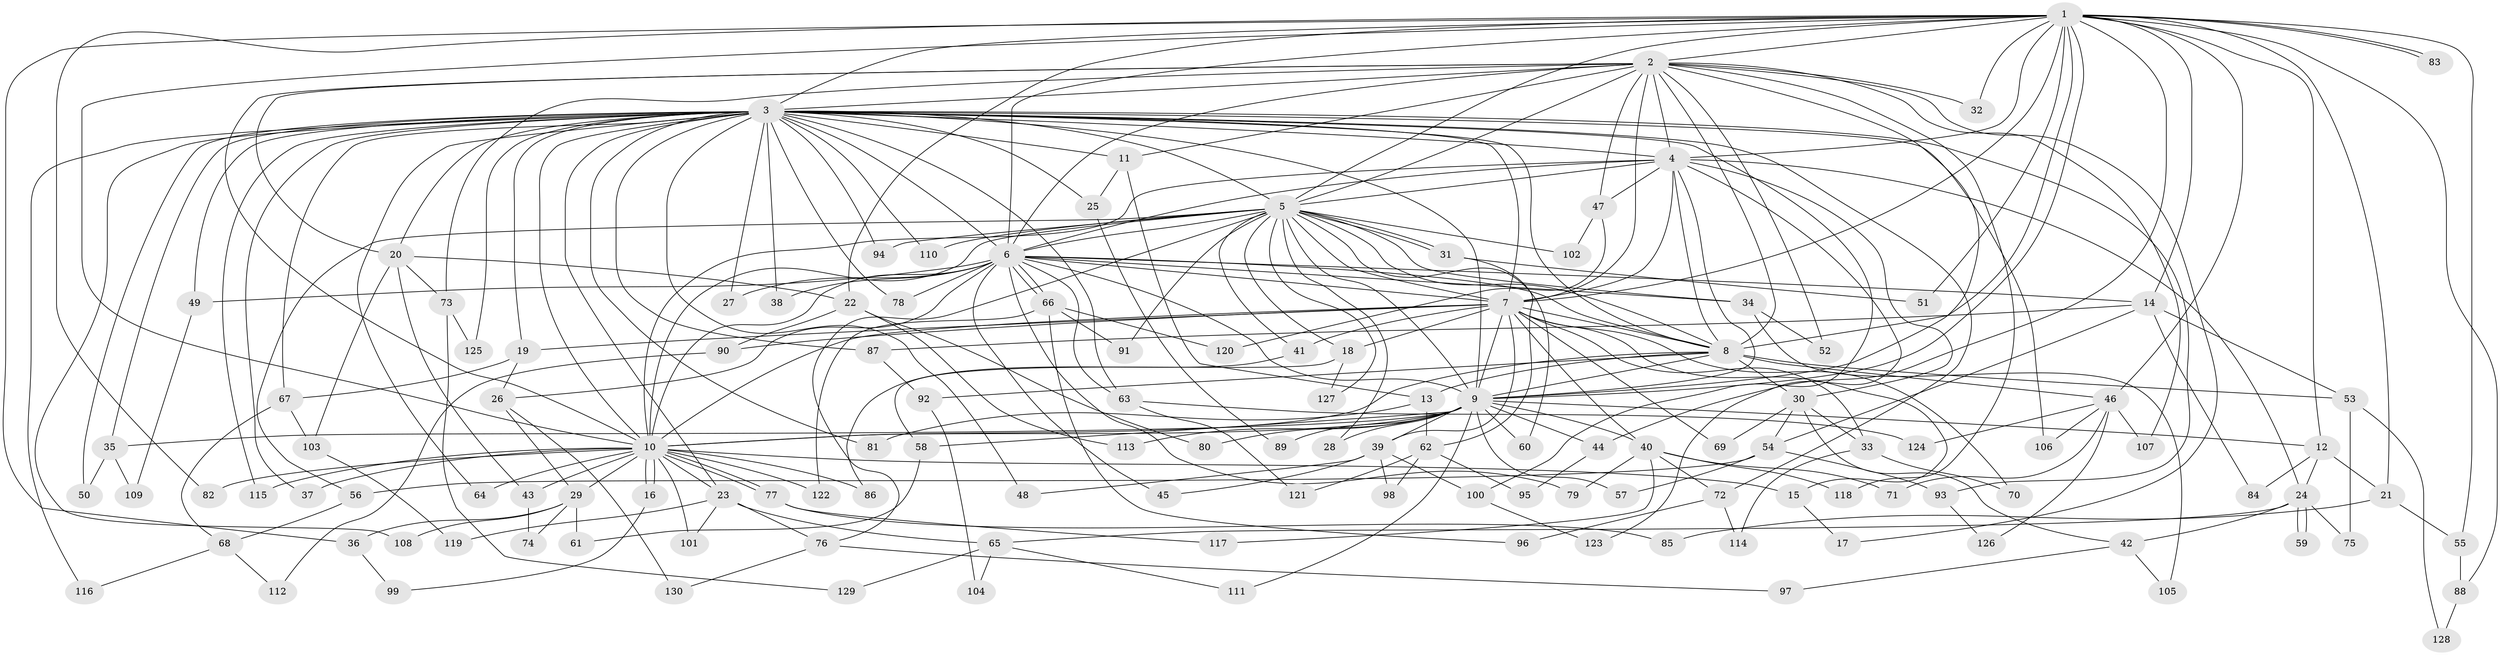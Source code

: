 // coarse degree distribution, {19: 0.010416666666666666, 16: 0.020833333333333332, 35: 0.010416666666666666, 23: 0.010416666666666666, 32: 0.010416666666666666, 13: 0.010416666666666666, 22: 0.010416666666666666, 3: 0.15625, 6: 0.08333333333333333, 7: 0.052083333333333336, 2: 0.46875, 5: 0.041666666666666664, 4: 0.11458333333333333}
// Generated by graph-tools (version 1.1) at 2025/23/03/03/25 07:23:36]
// undirected, 130 vertices, 285 edges
graph export_dot {
graph [start="1"]
  node [color=gray90,style=filled];
  1;
  2;
  3;
  4;
  5;
  6;
  7;
  8;
  9;
  10;
  11;
  12;
  13;
  14;
  15;
  16;
  17;
  18;
  19;
  20;
  21;
  22;
  23;
  24;
  25;
  26;
  27;
  28;
  29;
  30;
  31;
  32;
  33;
  34;
  35;
  36;
  37;
  38;
  39;
  40;
  41;
  42;
  43;
  44;
  45;
  46;
  47;
  48;
  49;
  50;
  51;
  52;
  53;
  54;
  55;
  56;
  57;
  58;
  59;
  60;
  61;
  62;
  63;
  64;
  65;
  66;
  67;
  68;
  69;
  70;
  71;
  72;
  73;
  74;
  75;
  76;
  77;
  78;
  79;
  80;
  81;
  82;
  83;
  84;
  85;
  86;
  87;
  88;
  89;
  90;
  91;
  92;
  93;
  94;
  95;
  96;
  97;
  98;
  99;
  100;
  101;
  102;
  103;
  104;
  105;
  106;
  107;
  108;
  109;
  110;
  111;
  112;
  113;
  114;
  115;
  116;
  117;
  118;
  119;
  120;
  121;
  122;
  123;
  124;
  125;
  126;
  127;
  128;
  129;
  130;
  1 -- 2;
  1 -- 3;
  1 -- 4;
  1 -- 5;
  1 -- 6;
  1 -- 7;
  1 -- 8;
  1 -- 9;
  1 -- 10;
  1 -- 12;
  1 -- 14;
  1 -- 21;
  1 -- 22;
  1 -- 32;
  1 -- 36;
  1 -- 44;
  1 -- 46;
  1 -- 51;
  1 -- 55;
  1 -- 82;
  1 -- 83;
  1 -- 83;
  1 -- 88;
  2 -- 3;
  2 -- 4;
  2 -- 5;
  2 -- 6;
  2 -- 7;
  2 -- 8;
  2 -- 9;
  2 -- 10;
  2 -- 11;
  2 -- 17;
  2 -- 20;
  2 -- 32;
  2 -- 47;
  2 -- 52;
  2 -- 73;
  2 -- 107;
  2 -- 118;
  3 -- 4;
  3 -- 5;
  3 -- 6;
  3 -- 7;
  3 -- 8;
  3 -- 9;
  3 -- 10;
  3 -- 11;
  3 -- 19;
  3 -- 20;
  3 -- 23;
  3 -- 25;
  3 -- 27;
  3 -- 35;
  3 -- 37;
  3 -- 38;
  3 -- 48;
  3 -- 49;
  3 -- 50;
  3 -- 63;
  3 -- 64;
  3 -- 67;
  3 -- 72;
  3 -- 78;
  3 -- 81;
  3 -- 87;
  3 -- 93;
  3 -- 94;
  3 -- 100;
  3 -- 106;
  3 -- 108;
  3 -- 110;
  3 -- 115;
  3 -- 116;
  3 -- 125;
  4 -- 5;
  4 -- 6;
  4 -- 7;
  4 -- 8;
  4 -- 9;
  4 -- 10;
  4 -- 24;
  4 -- 30;
  4 -- 47;
  4 -- 123;
  5 -- 6;
  5 -- 7;
  5 -- 8;
  5 -- 9;
  5 -- 10;
  5 -- 18;
  5 -- 28;
  5 -- 31;
  5 -- 31;
  5 -- 34;
  5 -- 41;
  5 -- 56;
  5 -- 60;
  5 -- 76;
  5 -- 91;
  5 -- 94;
  5 -- 102;
  5 -- 110;
  5 -- 127;
  6 -- 7;
  6 -- 8;
  6 -- 9;
  6 -- 10;
  6 -- 14;
  6 -- 26;
  6 -- 27;
  6 -- 34;
  6 -- 38;
  6 -- 45;
  6 -- 49;
  6 -- 63;
  6 -- 66;
  6 -- 66;
  6 -- 78;
  6 -- 79;
  7 -- 8;
  7 -- 9;
  7 -- 10;
  7 -- 15;
  7 -- 18;
  7 -- 19;
  7 -- 33;
  7 -- 39;
  7 -- 40;
  7 -- 41;
  7 -- 69;
  7 -- 70;
  7 -- 90;
  8 -- 9;
  8 -- 10;
  8 -- 13;
  8 -- 30;
  8 -- 46;
  8 -- 53;
  8 -- 92;
  9 -- 10;
  9 -- 12;
  9 -- 28;
  9 -- 35;
  9 -- 39;
  9 -- 40;
  9 -- 44;
  9 -- 57;
  9 -- 58;
  9 -- 60;
  9 -- 80;
  9 -- 89;
  9 -- 111;
  9 -- 113;
  10 -- 15;
  10 -- 16;
  10 -- 16;
  10 -- 23;
  10 -- 29;
  10 -- 37;
  10 -- 43;
  10 -- 64;
  10 -- 77;
  10 -- 77;
  10 -- 82;
  10 -- 86;
  10 -- 101;
  10 -- 115;
  10 -- 122;
  11 -- 13;
  11 -- 25;
  12 -- 21;
  12 -- 24;
  12 -- 84;
  13 -- 62;
  13 -- 81;
  14 -- 53;
  14 -- 54;
  14 -- 84;
  14 -- 87;
  15 -- 17;
  16 -- 99;
  18 -- 58;
  18 -- 127;
  19 -- 26;
  19 -- 67;
  20 -- 22;
  20 -- 43;
  20 -- 73;
  20 -- 103;
  21 -- 55;
  21 -- 85;
  22 -- 80;
  22 -- 90;
  22 -- 113;
  23 -- 65;
  23 -- 76;
  23 -- 101;
  23 -- 119;
  24 -- 42;
  24 -- 59;
  24 -- 59;
  24 -- 65;
  24 -- 75;
  25 -- 89;
  26 -- 29;
  26 -- 130;
  29 -- 36;
  29 -- 61;
  29 -- 74;
  29 -- 108;
  30 -- 33;
  30 -- 42;
  30 -- 54;
  30 -- 69;
  31 -- 51;
  31 -- 62;
  33 -- 70;
  33 -- 114;
  34 -- 52;
  34 -- 105;
  35 -- 50;
  35 -- 109;
  36 -- 99;
  39 -- 45;
  39 -- 48;
  39 -- 98;
  39 -- 100;
  40 -- 71;
  40 -- 72;
  40 -- 79;
  40 -- 117;
  40 -- 118;
  41 -- 86;
  42 -- 97;
  42 -- 105;
  43 -- 74;
  44 -- 95;
  46 -- 71;
  46 -- 106;
  46 -- 107;
  46 -- 124;
  46 -- 126;
  47 -- 102;
  47 -- 120;
  49 -- 109;
  53 -- 75;
  53 -- 128;
  54 -- 56;
  54 -- 57;
  54 -- 93;
  55 -- 88;
  56 -- 68;
  58 -- 61;
  62 -- 95;
  62 -- 98;
  62 -- 121;
  63 -- 121;
  63 -- 124;
  65 -- 104;
  65 -- 111;
  65 -- 129;
  66 -- 91;
  66 -- 96;
  66 -- 120;
  66 -- 122;
  67 -- 68;
  67 -- 103;
  68 -- 112;
  68 -- 116;
  72 -- 96;
  72 -- 114;
  73 -- 125;
  73 -- 129;
  76 -- 97;
  76 -- 130;
  77 -- 85;
  77 -- 117;
  87 -- 92;
  88 -- 128;
  90 -- 112;
  92 -- 104;
  93 -- 126;
  100 -- 123;
  103 -- 119;
}
